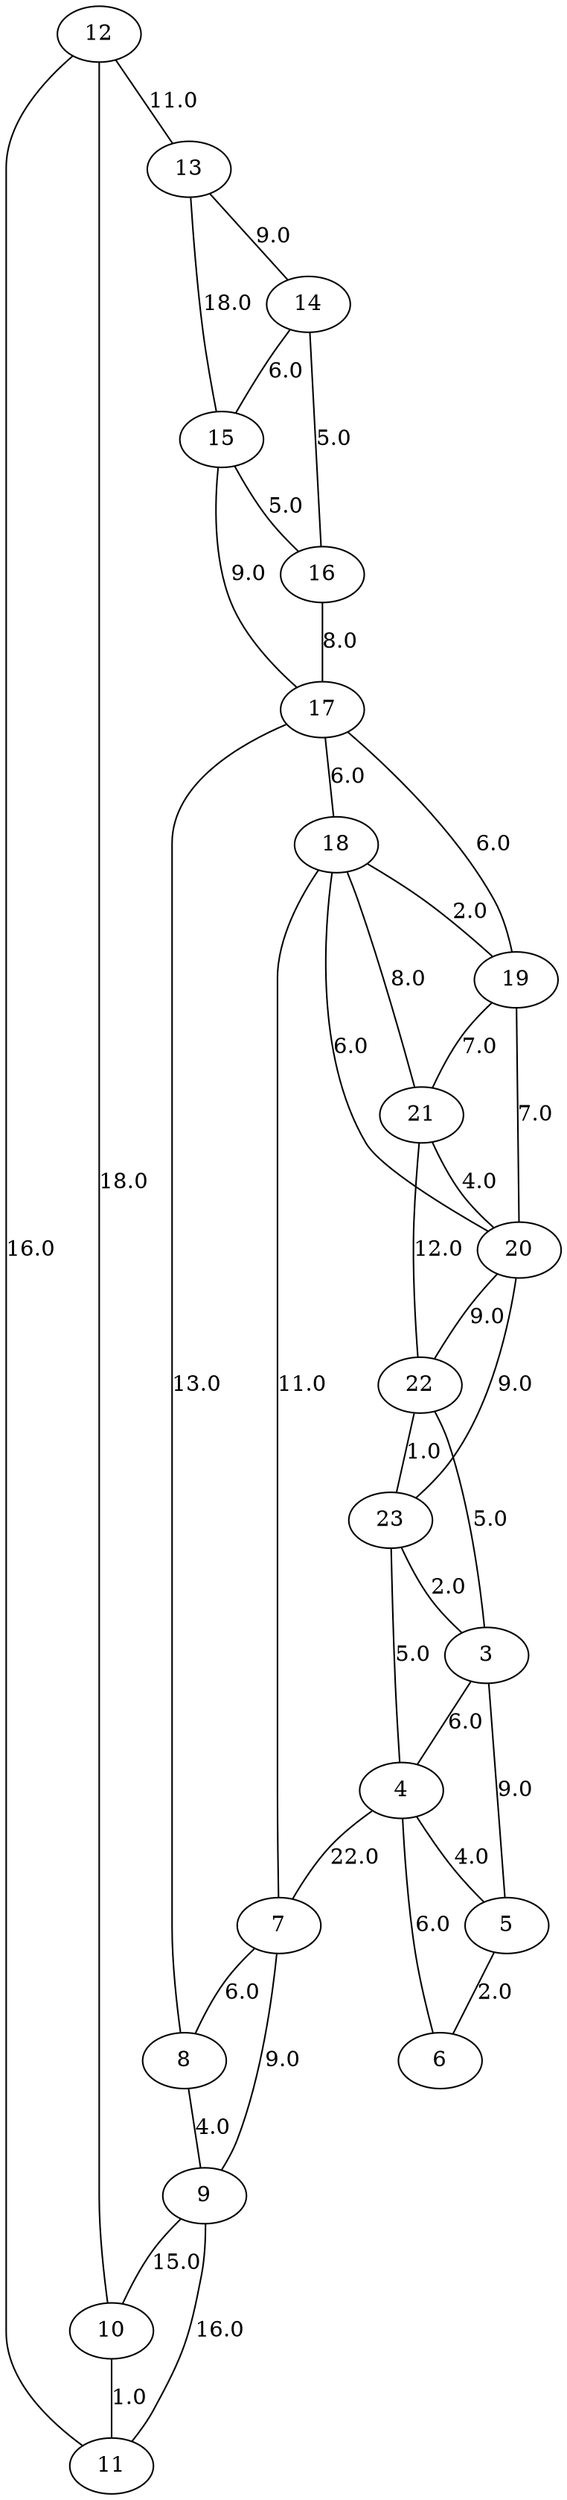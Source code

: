 graph G {12 -- 10[label=18.0]
12 -- 11[label=16.0]
12 -- 13[label=11.0]
13 -- 15[label=18.0]
13 -- 14[label=9.0]
14 -- 15[label=6.0]
14 -- 16[label=5.0]
15 -- 16[label=5.0]
15 -- 17[label=9.0]
16 -- 17[label=8.0]
17 -- 18[label=6.0]
17 -- 19[label=6.0]
18 -- 19[label=2.0]
18 -- 20[label=6.0]
18 -- 21[label=8.0]
19 -- 20[label=7.0]
19 -- 21[label=7.0]
21 -- 20[label=4.0]
21 -- 22[label=12.0]
20 -- 22[label=9.0]
20 -- 23[label=9.0]
22 -- 23[label=1.0]
22 -- 3[label=5.0]
23 -- 3[label=2.0]
23 -- 4[label=5.0]
3 -- 4[label=6.0]
3 -- 5[label=9.0]
4 -- 5[label=4.0]
5 -- 6[label=2.0]
6 -- 4[label=6.0]
4 -- 7[label=22.0]
7 -- 18[label=11.0]
7 -- 8[label=6.0]
7 -- 9[label=9.0]
8 -- 17[label=13.0]
8 -- 9[label=4.0]
9 -- 10[label=15.0]
9 -- 11[label=16.0]
10 -- 11[label=1.0]

}
